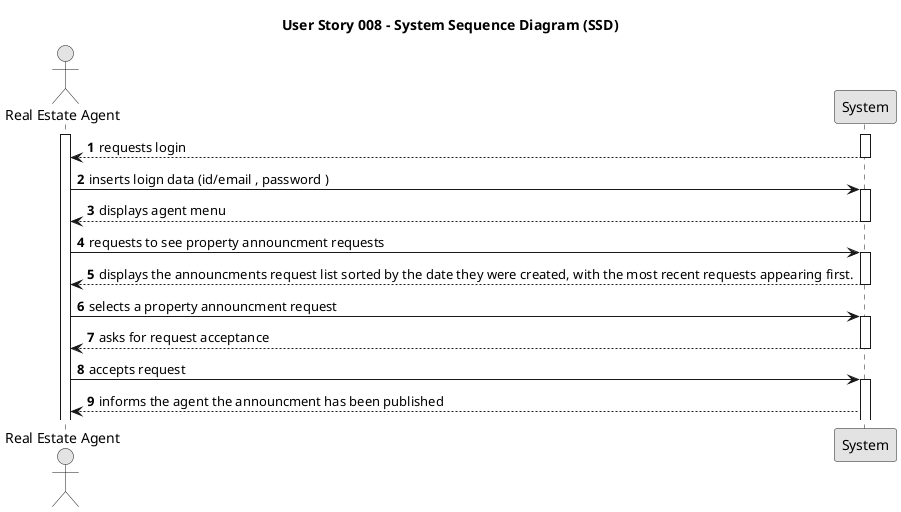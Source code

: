 @startuml
skinparam monochrome true
skinparam packageStyle rectangle
skinparam shadowing false

title User Story 008 - System Sequence Diagram (SSD)


autonumber



actor "Real Estate Agent" as Agent
participant "System" as System



activate Agent
activate System

System --> Agent : requests login
deactivate System
Agent -> System : inserts loign data (id/email , password )
activate System

System --> Agent: displays agent menu
deactivate

Agent -> System : requests to see property announcment requests




activate System
    System --> Agent: displays the announcments request list sorted by the date they were created, with the most recent requests appearing first.
    deactivate System


    Agent -> System : selects a property announcment request

    activate System

    System--> Agent: asks for request acceptance
     deactivate System
   Agent-> System: accepts request

   activate System
System --> Agent : informs the agent the announcment has been published












@enduml